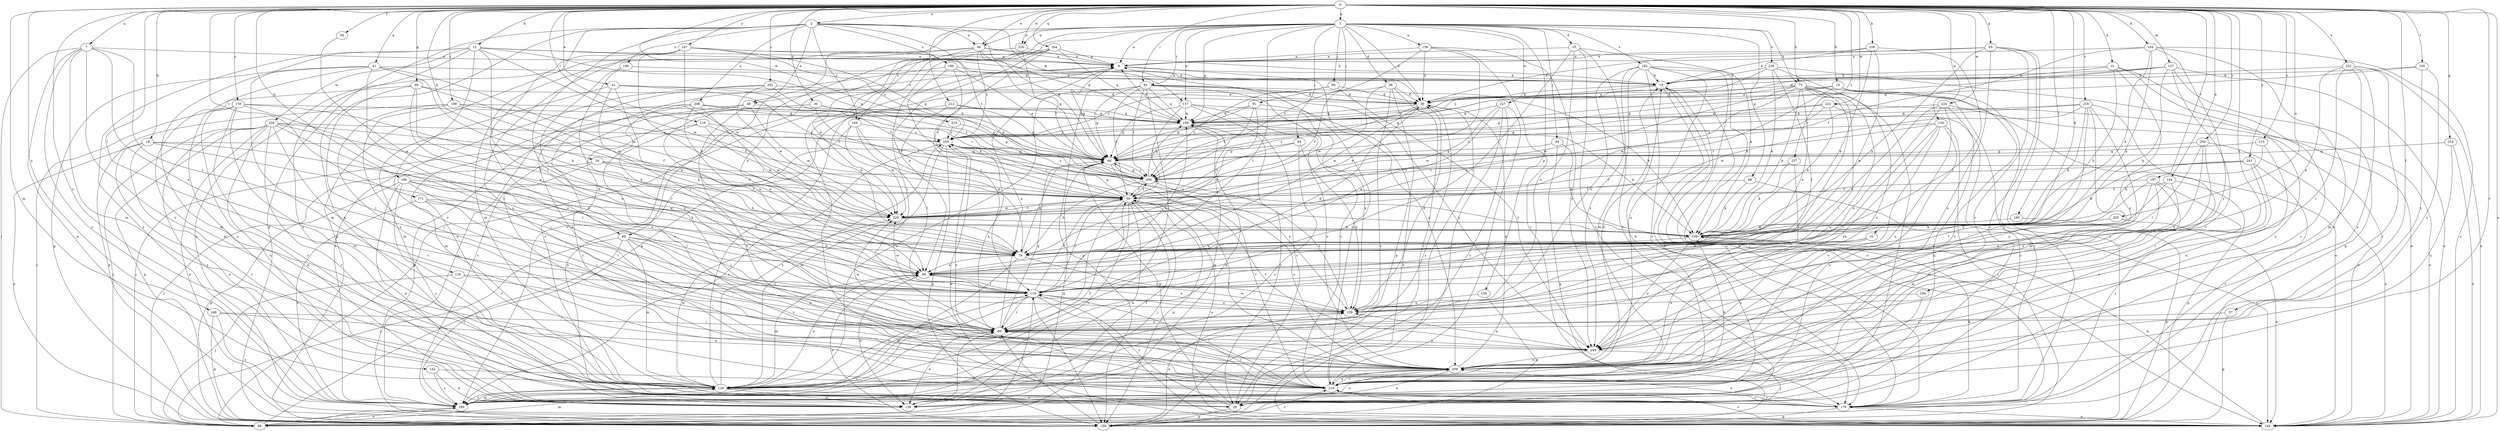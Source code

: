 strict digraph  {
0;
1;
2;
7;
9;
12;
15;
16;
18;
19;
29;
30;
31;
32;
35;
36;
39;
41;
42;
46;
48;
49;
57;
58;
59;
60;
65;
68;
69;
73;
78;
81;
88;
89;
90;
91;
93;
94;
99;
104;
106;
108;
109;
116;
118;
119;
127;
129;
134;
136;
137;
138;
142;
144;
149;
153;
156;
159;
164;
169;
171;
178;
179;
182;
184;
186;
188;
189;
190;
194;
195;
197;
199;
200;
205;
208;
209;
212;
215;
218;
219;
222;
223;
224;
226;
227;
228;
229;
232;
236;
239;
243;
246;
247;
249;
250;
252;
257;
259;
0 -> 1  [label=a];
0 -> 2  [label=a];
0 -> 7  [label=a];
0 -> 12  [label=b];
0 -> 15  [label=b];
0 -> 16  [label=b];
0 -> 18  [label=b];
0 -> 30  [label=d];
0 -> 31  [label=d];
0 -> 32  [label=d];
0 -> 41  [label=e];
0 -> 42  [label=e];
0 -> 46  [label=e];
0 -> 57  [label=f];
0 -> 58  [label=f];
0 -> 60  [label=g];
0 -> 65  [label=g];
0 -> 73  [label=h];
0 -> 81  [label=i];
0 -> 104  [label=k];
0 -> 106  [label=k];
0 -> 108  [label=k];
0 -> 116  [label=l];
0 -> 118  [label=l];
0 -> 127  [label=m];
0 -> 129  [label=m];
0 -> 134  [label=n];
0 -> 142  [label=o];
0 -> 144  [label=o];
0 -> 149  [label=o];
0 -> 153  [label=p];
0 -> 164  [label=q];
0 -> 171  [label=r];
0 -> 178  [label=r];
0 -> 190  [label=t];
0 -> 194  [label=t];
0 -> 195  [label=t];
0 -> 197  [label=t];
0 -> 199  [label=t];
0 -> 205  [label=u];
0 -> 212  [label=v];
0 -> 215  [label=v];
0 -> 218  [label=v];
0 -> 219  [label=v];
0 -> 222  [label=w];
0 -> 223  [label=w];
0 -> 224  [label=w];
0 -> 226  [label=w];
0 -> 232  [label=x];
0 -> 243  [label=y];
0 -> 246  [label=y];
0 -> 247  [label=y];
0 -> 250  [label=z];
0 -> 252  [label=z];
0 -> 257  [label=z];
1 -> 9  [label=a];
1 -> 35  [label=d];
1 -> 36  [label=d];
1 -> 39  [label=d];
1 -> 46  [label=e];
1 -> 68  [label=g];
1 -> 73  [label=h];
1 -> 81  [label=i];
1 -> 88  [label=i];
1 -> 90  [label=j];
1 -> 91  [label=j];
1 -> 93  [label=j];
1 -> 94  [label=j];
1 -> 99  [label=j];
1 -> 119  [label=l];
1 -> 136  [label=n];
1 -> 137  [label=n];
1 -> 156  [label=p];
1 -> 169  [label=q];
1 -> 182  [label=s];
1 -> 184  [label=s];
1 -> 226  [label=w];
1 -> 227  [label=w];
1 -> 236  [label=x];
2 -> 46  [label=e];
2 -> 48  [label=e];
2 -> 69  [label=g];
2 -> 88  [label=i];
2 -> 137  [label=n];
2 -> 138  [label=n];
2 -> 159  [label=p];
2 -> 184  [label=s];
2 -> 186  [label=s];
2 -> 188  [label=s];
2 -> 200  [label=t];
2 -> 208  [label=u];
2 -> 209  [label=u];
7 -> 9  [label=a];
7 -> 99  [label=j];
7 -> 119  [label=l];
7 -> 129  [label=m];
7 -> 149  [label=o];
7 -> 189  [label=s];
7 -> 219  [label=v];
7 -> 239  [label=x];
9 -> 19  [label=b];
9 -> 48  [label=e];
9 -> 69  [label=g];
9 -> 209  [label=u];
12 -> 9  [label=a];
12 -> 29  [label=c];
12 -> 39  [label=d];
12 -> 69  [label=g];
12 -> 119  [label=l];
12 -> 129  [label=m];
12 -> 189  [label=s];
12 -> 219  [label=v];
12 -> 228  [label=w];
12 -> 229  [label=w];
15 -> 39  [label=d];
15 -> 69  [label=g];
15 -> 179  [label=r];
15 -> 219  [label=v];
15 -> 229  [label=w];
16 -> 59  [label=f];
16 -> 78  [label=h];
16 -> 99  [label=j];
16 -> 200  [label=t];
16 -> 219  [label=v];
18 -> 49  [label=e];
18 -> 69  [label=g];
18 -> 119  [label=l];
18 -> 138  [label=n];
18 -> 159  [label=p];
18 -> 179  [label=r];
19 -> 39  [label=d];
19 -> 138  [label=n];
19 -> 149  [label=o];
19 -> 179  [label=r];
19 -> 259  [label=z];
29 -> 69  [label=g];
29 -> 119  [label=l];
29 -> 159  [label=p];
30 -> 49  [label=e];
30 -> 59  [label=f];
30 -> 69  [label=g];
30 -> 129  [label=m];
30 -> 169  [label=q];
31 -> 19  [label=b];
31 -> 29  [label=c];
31 -> 78  [label=h];
31 -> 169  [label=q];
31 -> 189  [label=s];
31 -> 249  [label=y];
32 -> 78  [label=h];
32 -> 89  [label=i];
32 -> 209  [label=u];
35 -> 9  [label=a];
35 -> 29  [label=c];
35 -> 109  [label=k];
35 -> 119  [label=l];
35 -> 179  [label=r];
35 -> 239  [label=x];
36 -> 29  [label=c];
36 -> 39  [label=d];
36 -> 59  [label=f];
36 -> 159  [label=p];
36 -> 189  [label=s];
36 -> 229  [label=w];
39 -> 169  [label=q];
39 -> 189  [label=s];
39 -> 200  [label=t];
39 -> 219  [label=v];
39 -> 229  [label=w];
41 -> 19  [label=b];
41 -> 29  [label=c];
41 -> 78  [label=h];
41 -> 89  [label=i];
41 -> 129  [label=m];
41 -> 159  [label=p];
41 -> 229  [label=w];
42 -> 39  [label=d];
42 -> 59  [label=f];
42 -> 78  [label=h];
42 -> 119  [label=l];
42 -> 129  [label=m];
42 -> 200  [label=t];
46 -> 9  [label=a];
46 -> 19  [label=b];
46 -> 69  [label=g];
46 -> 129  [label=m];
46 -> 159  [label=p];
46 -> 169  [label=q];
46 -> 229  [label=w];
46 -> 259  [label=z];
48 -> 169  [label=q];
48 -> 179  [label=r];
48 -> 189  [label=s];
48 -> 219  [label=v];
48 -> 229  [label=w];
49 -> 119  [label=l];
49 -> 129  [label=m];
49 -> 138  [label=n];
49 -> 239  [label=x];
57 -> 89  [label=i];
57 -> 159  [label=p];
58 -> 49  [label=e];
59 -> 69  [label=g];
59 -> 89  [label=i];
59 -> 99  [label=j];
59 -> 119  [label=l];
59 -> 138  [label=n];
59 -> 149  [label=o];
59 -> 159  [label=p];
59 -> 189  [label=s];
59 -> 200  [label=t];
59 -> 229  [label=w];
59 -> 259  [label=z];
60 -> 39  [label=d];
60 -> 49  [label=e];
60 -> 78  [label=h];
60 -> 89  [label=i];
60 -> 129  [label=m];
60 -> 229  [label=w];
65 -> 9  [label=a];
65 -> 29  [label=c];
65 -> 39  [label=d];
65 -> 78  [label=h];
65 -> 99  [label=j];
65 -> 209  [label=u];
65 -> 219  [label=v];
68 -> 59  [label=f];
68 -> 109  [label=k];
68 -> 149  [label=o];
69 -> 200  [label=t];
69 -> 219  [label=v];
69 -> 239  [label=x];
73 -> 29  [label=c];
73 -> 39  [label=d];
73 -> 49  [label=e];
73 -> 69  [label=g];
73 -> 78  [label=h];
73 -> 89  [label=i];
73 -> 109  [label=k];
73 -> 119  [label=l];
73 -> 149  [label=o];
73 -> 179  [label=r];
73 -> 209  [label=u];
73 -> 229  [label=w];
78 -> 49  [label=e];
78 -> 69  [label=g];
78 -> 189  [label=s];
78 -> 239  [label=x];
81 -> 39  [label=d];
81 -> 59  [label=f];
81 -> 69  [label=g];
81 -> 89  [label=i];
81 -> 109  [label=k];
81 -> 159  [label=p];
81 -> 169  [label=q];
81 -> 189  [label=s];
81 -> 200  [label=t];
81 -> 219  [label=v];
81 -> 249  [label=y];
88 -> 78  [label=h];
88 -> 99  [label=j];
88 -> 119  [label=l];
88 -> 129  [label=m];
88 -> 189  [label=s];
88 -> 209  [label=u];
88 -> 219  [label=v];
89 -> 9  [label=a];
89 -> 69  [label=g];
89 -> 138  [label=n];
89 -> 229  [label=w];
89 -> 239  [label=x];
89 -> 249  [label=y];
89 -> 259  [label=z];
90 -> 39  [label=d];
90 -> 200  [label=t];
90 -> 249  [label=y];
90 -> 259  [label=z];
91 -> 69  [label=g];
91 -> 78  [label=h];
91 -> 149  [label=o];
91 -> 169  [label=q];
91 -> 200  [label=t];
93 -> 69  [label=g];
93 -> 109  [label=k];
93 -> 159  [label=p];
94 -> 59  [label=f];
94 -> 69  [label=g];
94 -> 189  [label=s];
94 -> 239  [label=x];
99 -> 9  [label=a];
99 -> 69  [label=g];
99 -> 119  [label=l];
99 -> 129  [label=m];
99 -> 189  [label=s];
104 -> 9  [label=a];
104 -> 59  [label=f];
104 -> 78  [label=h];
104 -> 109  [label=k];
104 -> 149  [label=o];
104 -> 179  [label=r];
104 -> 249  [label=y];
106 -> 49  [label=e];
106 -> 59  [label=f];
106 -> 78  [label=h];
106 -> 89  [label=i];
106 -> 138  [label=n];
106 -> 159  [label=p];
106 -> 179  [label=r];
108 -> 9  [label=a];
108 -> 19  [label=b];
108 -> 49  [label=e];
108 -> 78  [label=h];
108 -> 119  [label=l];
109 -> 78  [label=h];
109 -> 249  [label=y];
109 -> 259  [label=z];
116 -> 99  [label=j];
116 -> 119  [label=l];
116 -> 200  [label=t];
116 -> 229  [label=w];
116 -> 259  [label=z];
118 -> 89  [label=i];
118 -> 99  [label=j];
118 -> 119  [label=l];
119 -> 39  [label=d];
119 -> 59  [label=f];
119 -> 89  [label=i];
119 -> 129  [label=m];
119 -> 149  [label=o];
119 -> 159  [label=p];
119 -> 169  [label=q];
119 -> 229  [label=w];
119 -> 239  [label=x];
127 -> 19  [label=b];
127 -> 39  [label=d];
127 -> 69  [label=g];
127 -> 78  [label=h];
127 -> 149  [label=o];
127 -> 159  [label=p];
127 -> 219  [label=v];
129 -> 9  [label=a];
129 -> 19  [label=b];
129 -> 29  [label=c];
129 -> 49  [label=e];
129 -> 59  [label=f];
129 -> 89  [label=i];
129 -> 119  [label=l];
129 -> 138  [label=n];
129 -> 189  [label=s];
129 -> 229  [label=w];
129 -> 259  [label=z];
134 -> 89  [label=i];
134 -> 99  [label=j];
134 -> 189  [label=s];
134 -> 200  [label=t];
134 -> 219  [label=v];
134 -> 249  [label=y];
134 -> 259  [label=z];
136 -> 9  [label=a];
136 -> 39  [label=d];
136 -> 49  [label=e];
136 -> 179  [label=r];
136 -> 200  [label=t];
136 -> 249  [label=y];
137 -> 29  [label=c];
137 -> 59  [label=f];
137 -> 69  [label=g];
137 -> 169  [label=q];
137 -> 209  [label=u];
137 -> 239  [label=x];
138 -> 59  [label=f];
138 -> 89  [label=i];
138 -> 169  [label=q];
142 -> 138  [label=n];
142 -> 189  [label=s];
142 -> 219  [label=v];
144 -> 59  [label=f];
144 -> 119  [label=l];
144 -> 159  [label=p];
144 -> 239  [label=x];
149 -> 109  [label=k];
149 -> 219  [label=v];
153 -> 69  [label=g];
153 -> 149  [label=o];
153 -> 209  [label=u];
156 -> 159  [label=p];
156 -> 239  [label=x];
159 -> 49  [label=e];
159 -> 89  [label=i];
159 -> 219  [label=v];
159 -> 239  [label=x];
164 -> 9  [label=a];
164 -> 49  [label=e];
164 -> 89  [label=i];
164 -> 119  [label=l];
164 -> 169  [label=q];
164 -> 179  [label=r];
164 -> 189  [label=s];
169 -> 9  [label=a];
169 -> 29  [label=c];
169 -> 109  [label=k];
169 -> 259  [label=z];
171 -> 89  [label=i];
171 -> 119  [label=l];
171 -> 189  [label=s];
171 -> 219  [label=v];
171 -> 229  [label=w];
178 -> 78  [label=h];
178 -> 99  [label=j];
178 -> 129  [label=m];
178 -> 138  [label=n];
178 -> 169  [label=q];
178 -> 179  [label=r];
178 -> 239  [label=x];
179 -> 19  [label=b];
179 -> 109  [label=k];
179 -> 149  [label=o];
179 -> 159  [label=p];
179 -> 209  [label=u];
179 -> 219  [label=v];
182 -> 19  [label=b];
182 -> 99  [label=j];
182 -> 109  [label=k];
182 -> 129  [label=m];
182 -> 179  [label=r];
182 -> 209  [label=u];
182 -> 239  [label=x];
182 -> 249  [label=y];
184 -> 78  [label=h];
184 -> 119  [label=l];
184 -> 138  [label=n];
184 -> 229  [label=w];
184 -> 259  [label=z];
186 -> 19  [label=b];
186 -> 59  [label=f];
186 -> 69  [label=g];
186 -> 109  [label=k];
186 -> 179  [label=r];
188 -> 19  [label=b];
188 -> 89  [label=i];
188 -> 249  [label=y];
189 -> 99  [label=j];
189 -> 129  [label=m];
189 -> 169  [label=q];
189 -> 209  [label=u];
190 -> 109  [label=k];
190 -> 159  [label=p];
194 -> 219  [label=v];
194 -> 239  [label=x];
195 -> 19  [label=b];
195 -> 169  [label=q];
195 -> 209  [label=u];
195 -> 249  [label=y];
197 -> 49  [label=e];
197 -> 59  [label=f];
197 -> 129  [label=m];
197 -> 179  [label=r];
197 -> 209  [label=u];
197 -> 239  [label=x];
199 -> 59  [label=f];
199 -> 78  [label=h];
199 -> 159  [label=p];
199 -> 169  [label=q];
199 -> 209  [label=u];
199 -> 249  [label=y];
200 -> 59  [label=f];
200 -> 69  [label=g];
200 -> 78  [label=h];
200 -> 169  [label=q];
200 -> 209  [label=u];
200 -> 259  [label=z];
205 -> 78  [label=h];
205 -> 109  [label=k];
205 -> 149  [label=o];
208 -> 49  [label=e];
208 -> 69  [label=g];
208 -> 109  [label=k];
208 -> 159  [label=p];
208 -> 169  [label=q];
208 -> 189  [label=s];
208 -> 200  [label=t];
208 -> 209  [label=u];
209 -> 19  [label=b];
209 -> 39  [label=d];
209 -> 59  [label=f];
209 -> 129  [label=m];
209 -> 138  [label=n];
209 -> 219  [label=v];
212 -> 59  [label=f];
212 -> 69  [label=g];
212 -> 109  [label=k];
212 -> 169  [label=q];
215 -> 69  [label=g];
215 -> 109  [label=k];
215 -> 209  [label=u];
218 -> 109  [label=k];
218 -> 129  [label=m];
218 -> 169  [label=q];
218 -> 209  [label=u];
218 -> 219  [label=v];
218 -> 229  [label=w];
218 -> 249  [label=y];
218 -> 259  [label=z];
219 -> 9  [label=a];
219 -> 89  [label=i];
219 -> 109  [label=k];
219 -> 119  [label=l];
219 -> 179  [label=r];
219 -> 209  [label=u];
219 -> 259  [label=z];
222 -> 29  [label=c];
222 -> 69  [label=g];
222 -> 109  [label=k];
222 -> 149  [label=o];
222 -> 169  [label=q];
222 -> 200  [label=t];
223 -> 69  [label=g];
223 -> 259  [label=z];
224 -> 49  [label=e];
224 -> 138  [label=n];
224 -> 149  [label=o];
224 -> 169  [label=q];
224 -> 209  [label=u];
224 -> 239  [label=x];
226 -> 9  [label=a];
226 -> 49  [label=e];
226 -> 200  [label=t];
227 -> 29  [label=c];
227 -> 49  [label=e];
227 -> 99  [label=j];
227 -> 169  [label=q];
227 -> 219  [label=v];
227 -> 229  [label=w];
228 -> 59  [label=f];
228 -> 78  [label=h];
228 -> 89  [label=i];
228 -> 99  [label=j];
228 -> 138  [label=n];
228 -> 149  [label=o];
228 -> 159  [label=p];
228 -> 179  [label=r];
228 -> 189  [label=s];
228 -> 219  [label=v];
228 -> 259  [label=z];
229 -> 59  [label=f];
229 -> 109  [label=k];
232 -> 19  [label=b];
232 -> 49  [label=e];
232 -> 89  [label=i];
232 -> 129  [label=m];
232 -> 149  [label=o];
232 -> 179  [label=r];
232 -> 219  [label=v];
236 -> 19  [label=b];
236 -> 109  [label=k];
236 -> 119  [label=l];
236 -> 149  [label=o];
236 -> 209  [label=u];
236 -> 259  [label=z];
239 -> 39  [label=d];
239 -> 49  [label=e];
239 -> 89  [label=i];
239 -> 200  [label=t];
243 -> 59  [label=f];
243 -> 89  [label=i];
243 -> 109  [label=k];
243 -> 179  [label=r];
243 -> 200  [label=t];
243 -> 219  [label=v];
246 -> 89  [label=i];
246 -> 159  [label=p];
246 -> 189  [label=s];
246 -> 209  [label=u];
247 -> 9  [label=a];
247 -> 19  [label=b];
247 -> 69  [label=g];
247 -> 78  [label=h];
247 -> 149  [label=o];
247 -> 209  [label=u];
247 -> 229  [label=w];
247 -> 259  [label=z];
249 -> 59  [label=f];
249 -> 99  [label=j];
249 -> 209  [label=u];
249 -> 239  [label=x];
250 -> 69  [label=g];
250 -> 119  [label=l];
250 -> 149  [label=o];
250 -> 239  [label=x];
250 -> 249  [label=y];
252 -> 39  [label=d];
252 -> 189  [label=s];
252 -> 200  [label=t];
252 -> 209  [label=u];
252 -> 229  [label=w];
257 -> 109  [label=k];
257 -> 119  [label=l];
257 -> 200  [label=t];
259 -> 69  [label=g];
259 -> 129  [label=m];
259 -> 149  [label=o];
259 -> 159  [label=p];
259 -> 189  [label=s];
}
